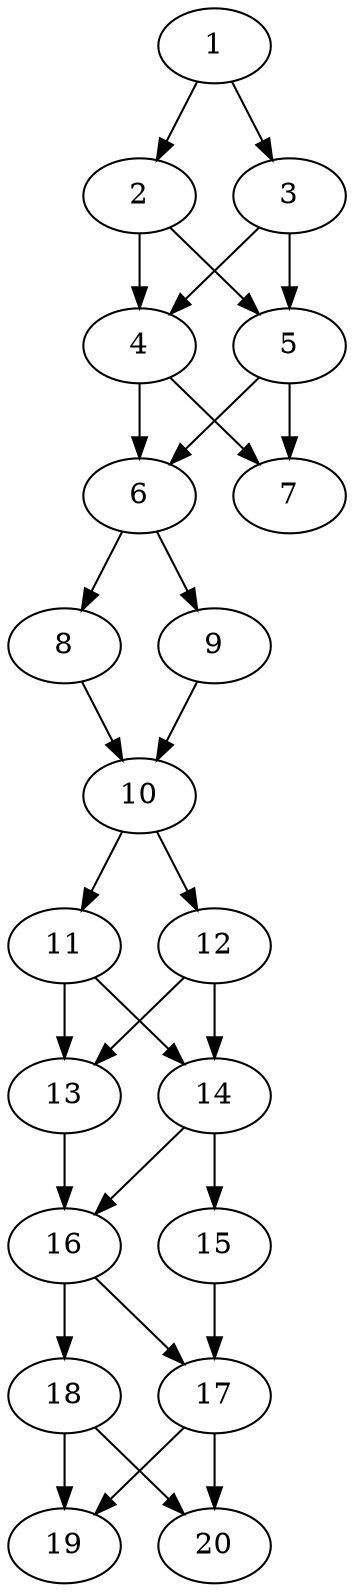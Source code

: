 // DAG automatically generated by daggen at Thu Oct  3 13:58:43 2019
// ./daggen --dot -n 20 --ccr 0.3 --fat 0.3 --regular 0.7 --density 0.9 --mindata 5242880 --maxdata 52428800 
digraph G {
  1 [size="100355413", alpha="0.09", expect_size="30106624"] 
  1 -> 2 [size ="30106624"]
  1 -> 3 [size ="30106624"]
  2 [size="28156587", alpha="0.13", expect_size="8446976"] 
  2 -> 4 [size ="8446976"]
  2 -> 5 [size ="8446976"]
  3 [size="86678187", alpha="0.08", expect_size="26003456"] 
  3 -> 4 [size ="26003456"]
  3 -> 5 [size ="26003456"]
  4 [size="53251413", alpha="0.02", expect_size="15975424"] 
  4 -> 6 [size ="15975424"]
  4 -> 7 [size ="15975424"]
  5 [size="64054613", alpha="0.10", expect_size="19216384"] 
  5 -> 6 [size ="19216384"]
  5 -> 7 [size ="19216384"]
  6 [size="90692267", alpha="0.08", expect_size="27207680"] 
  6 -> 8 [size ="27207680"]
  6 -> 9 [size ="27207680"]
  7 [size="37314560", alpha="0.18", expect_size="11194368"] 
  8 [size="166495573", alpha="0.10", expect_size="49948672"] 
  8 -> 10 [size ="49948672"]
  9 [size="144155307", alpha="0.00", expect_size="43246592"] 
  9 -> 10 [size ="43246592"]
  10 [size="95750827", alpha="0.16", expect_size="28725248"] 
  10 -> 11 [size ="28725248"]
  10 -> 12 [size ="28725248"]
  11 [size="51425280", alpha="0.13", expect_size="15427584"] 
  11 -> 13 [size ="15427584"]
  11 -> 14 [size ="15427584"]
  12 [size="123272533", alpha="0.07", expect_size="36981760"] 
  12 -> 13 [size ="36981760"]
  12 -> 14 [size ="36981760"]
  13 [size="65088853", alpha="0.06", expect_size="19526656"] 
  13 -> 16 [size ="19526656"]
  14 [size="128597333", alpha="0.16", expect_size="38579200"] 
  14 -> 15 [size ="38579200"]
  14 -> 16 [size ="38579200"]
  15 [size="140977493", alpha="0.19", expect_size="42293248"] 
  15 -> 17 [size ="42293248"]
  16 [size="62047573", alpha="0.04", expect_size="18614272"] 
  16 -> 17 [size ="18614272"]
  16 -> 18 [size ="18614272"]
  17 [size="125900800", alpha="0.14", expect_size="37770240"] 
  17 -> 19 [size ="37770240"]
  17 -> 20 [size ="37770240"]
  18 [size="106912427", alpha="0.01", expect_size="32073728"] 
  18 -> 19 [size ="32073728"]
  18 -> 20 [size ="32073728"]
  19 [size="29368320", alpha="0.10", expect_size="8810496"] 
  20 [size="31269547", alpha="0.18", expect_size="9380864"] 
}
